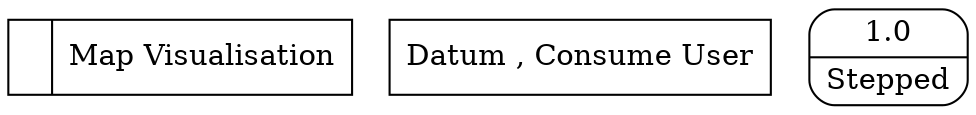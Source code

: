 digraph dfd2{ 
node[shape=record]
200 [label="<f0>  |<f1> Map Visualisation " ];
201 [label="Datum , Consume User" shape=box];
202 [label="{<f0> 1.0|<f1> Stepped }" shape=Mrecord];
}